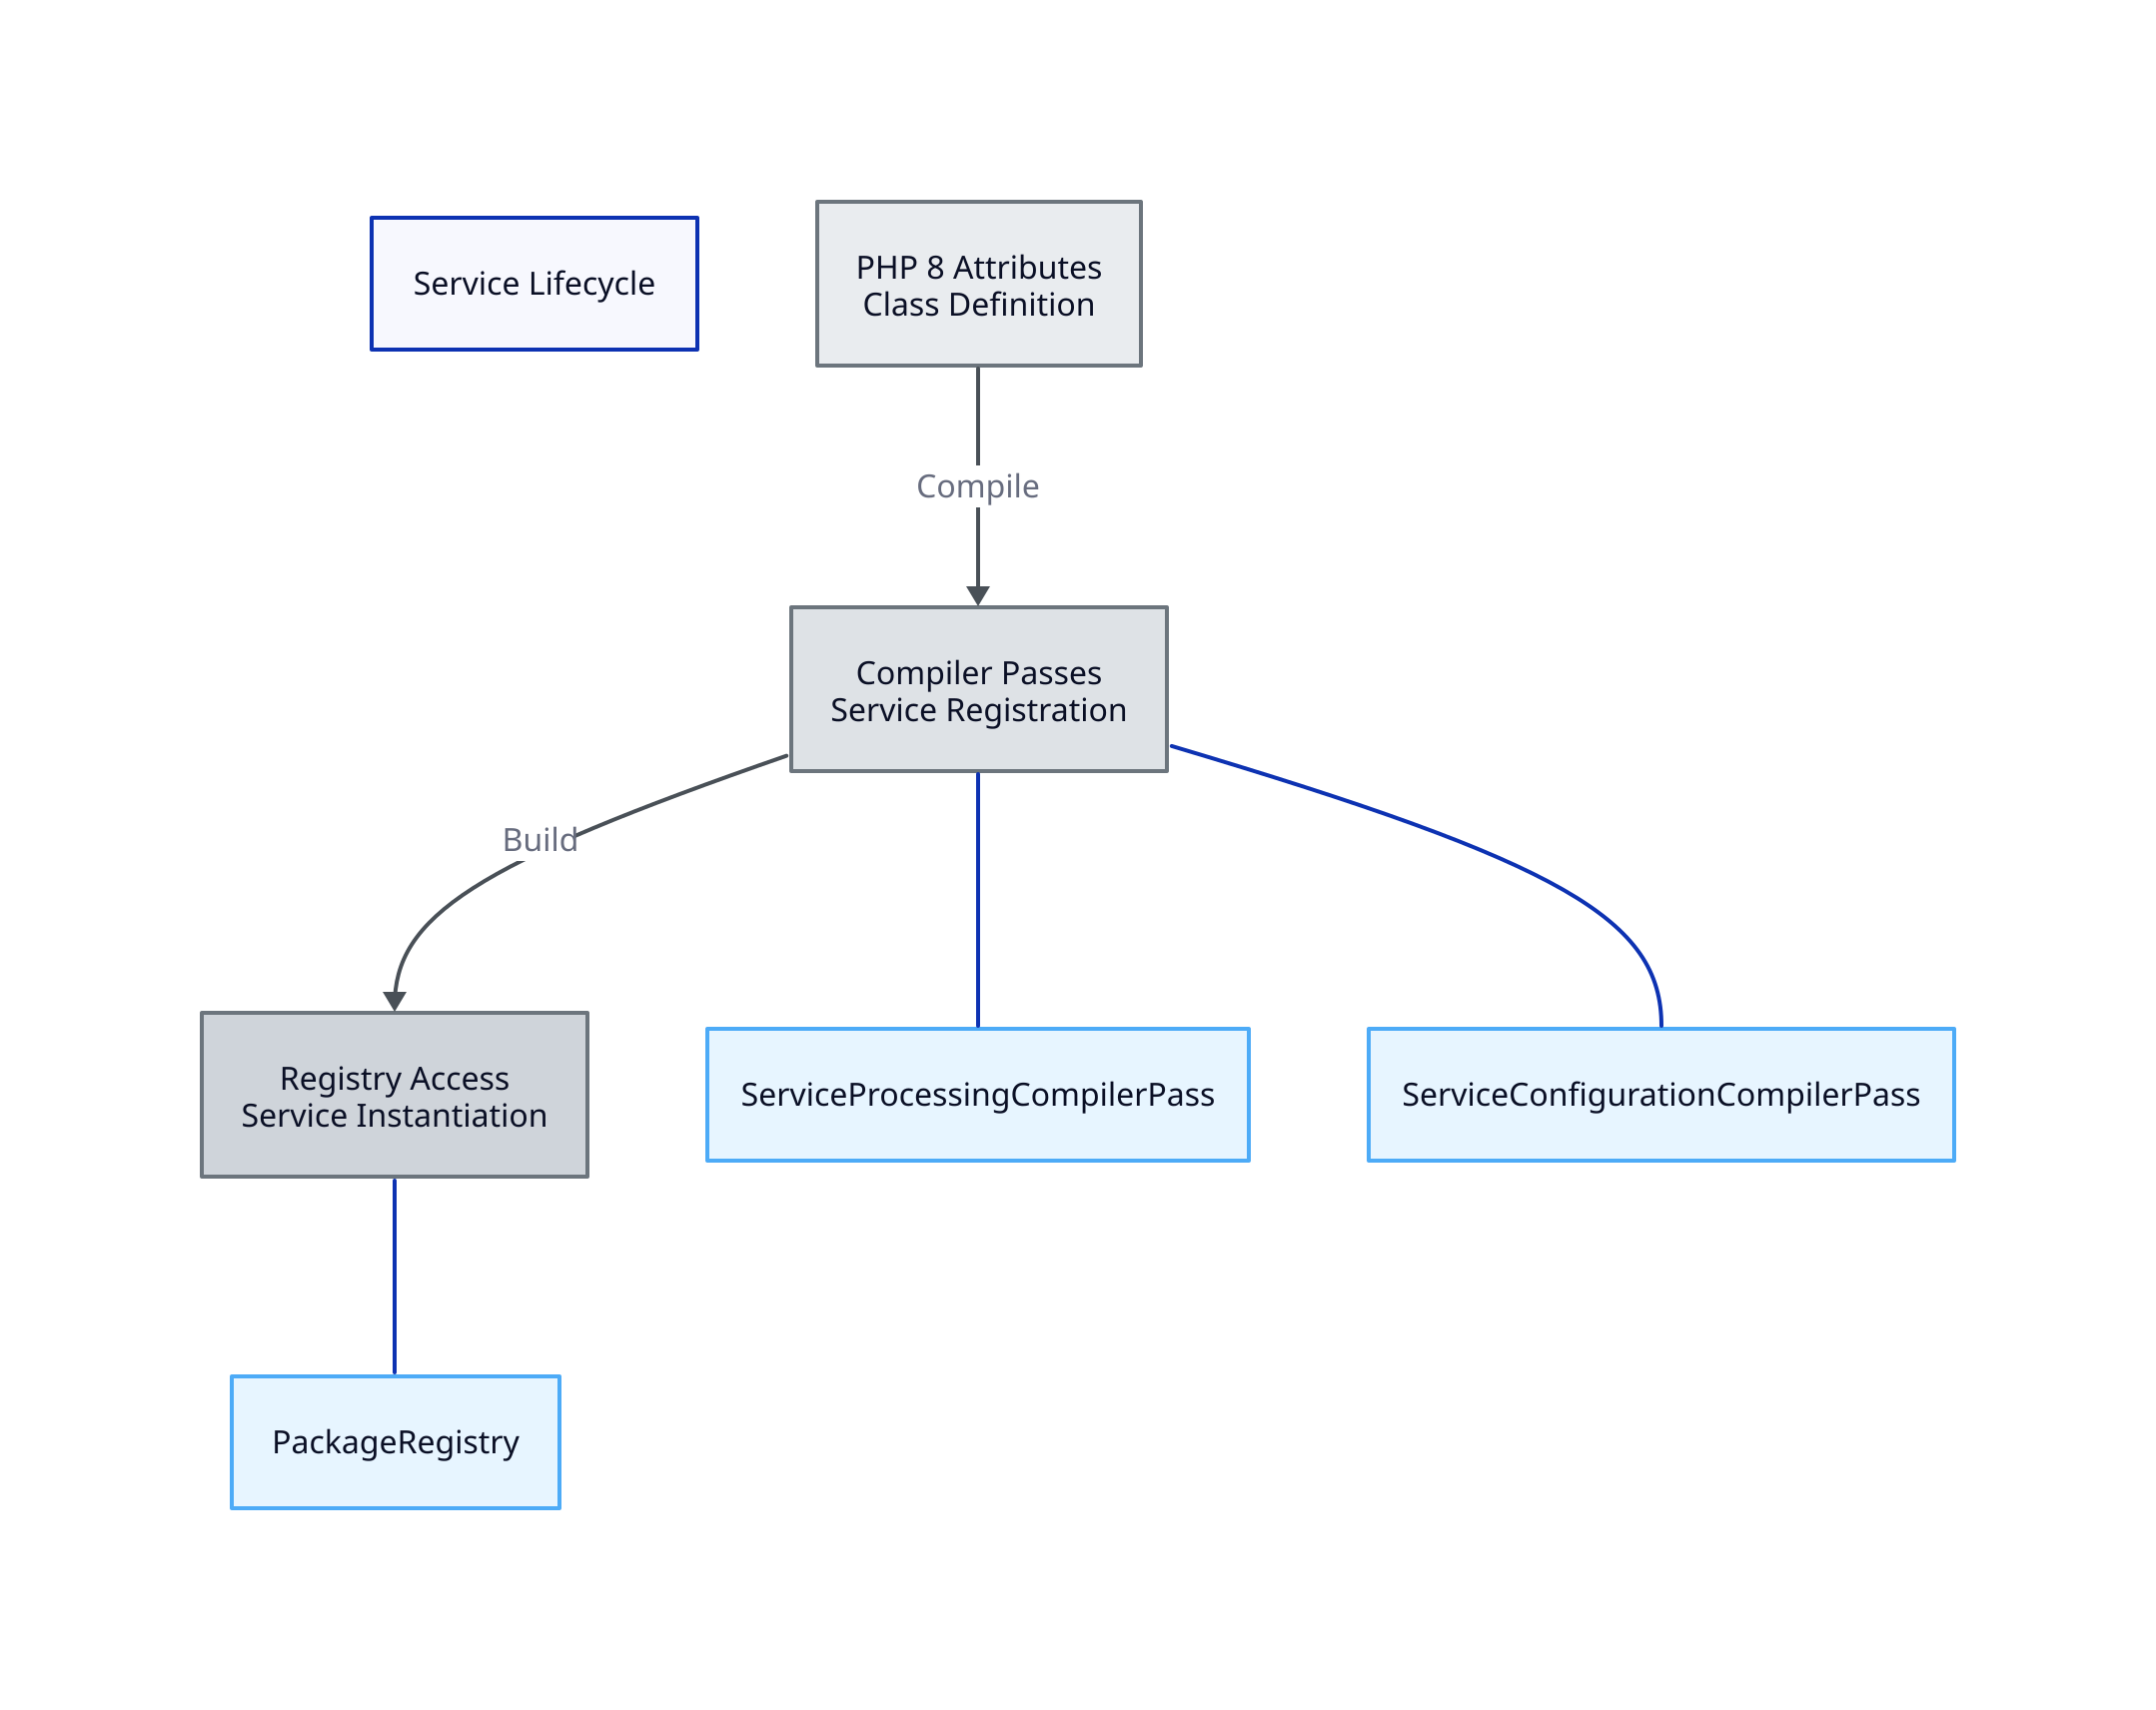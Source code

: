 title: "Service Lifecycle"

# Usamos una dirección horizontal para este flujo
direction: down

# Primera fase
definition: "1. Definition Phase" {
  shape: rectangle
  style: {
    fill: "#e9ecef"
    stroke: "#6c757d"
    stroke-width: 2
  }

  label: "PHP 8 Attributes\nClass Definition"
}

# Segunda fase
discovery: "2. Discovery Phase" {
  shape: rectangle
  style: {
    fill: "#dee2e6"
    stroke: "#6c757d"
    stroke-width: 2
  }

  label: "Compiler Passes\nService Registration"
}

# Tercera fase
usage: "3. Usage Phase" {
  shape: rectangle
  style: {
    fill: "#cfd4da"
    stroke: "#6c757d"
    stroke-width: 2
  }

  label: "Registry Access\nService Instantiation"
}

# Conexiones del flujo
definition -> discovery: "Compile" {
  style: {
    stroke: "#495057"
    stroke-width: 2
  }
}

discovery -> usage: "Build" {
  style: {
    stroke: "#495057"
    stroke-width: 2
  }
}

# Elementos adicionales debajo de cada fase
compiler_pass: "ServiceProcessingCompilerPass" {
  shape: rectangle
  style: {
    fill: "#e7f5ff"
    stroke: "#4dabf7"
  }
}

config_pass: "ServiceConfigurationCompilerPass" {
  shape: rectangle
  style: {
    fill: "#e7f5ff"
    stroke: "#4dabf7"
  }
}

registry: "PackageRegistry" {
  shape: rectangle
  style: {
    fill: "#e7f5ff"
    stroke: "#4dabf7"
  }
}

# Conexiones a los elementos adicionales
discovery -- compiler_pass
discovery -- config_pass
usage -- registry
